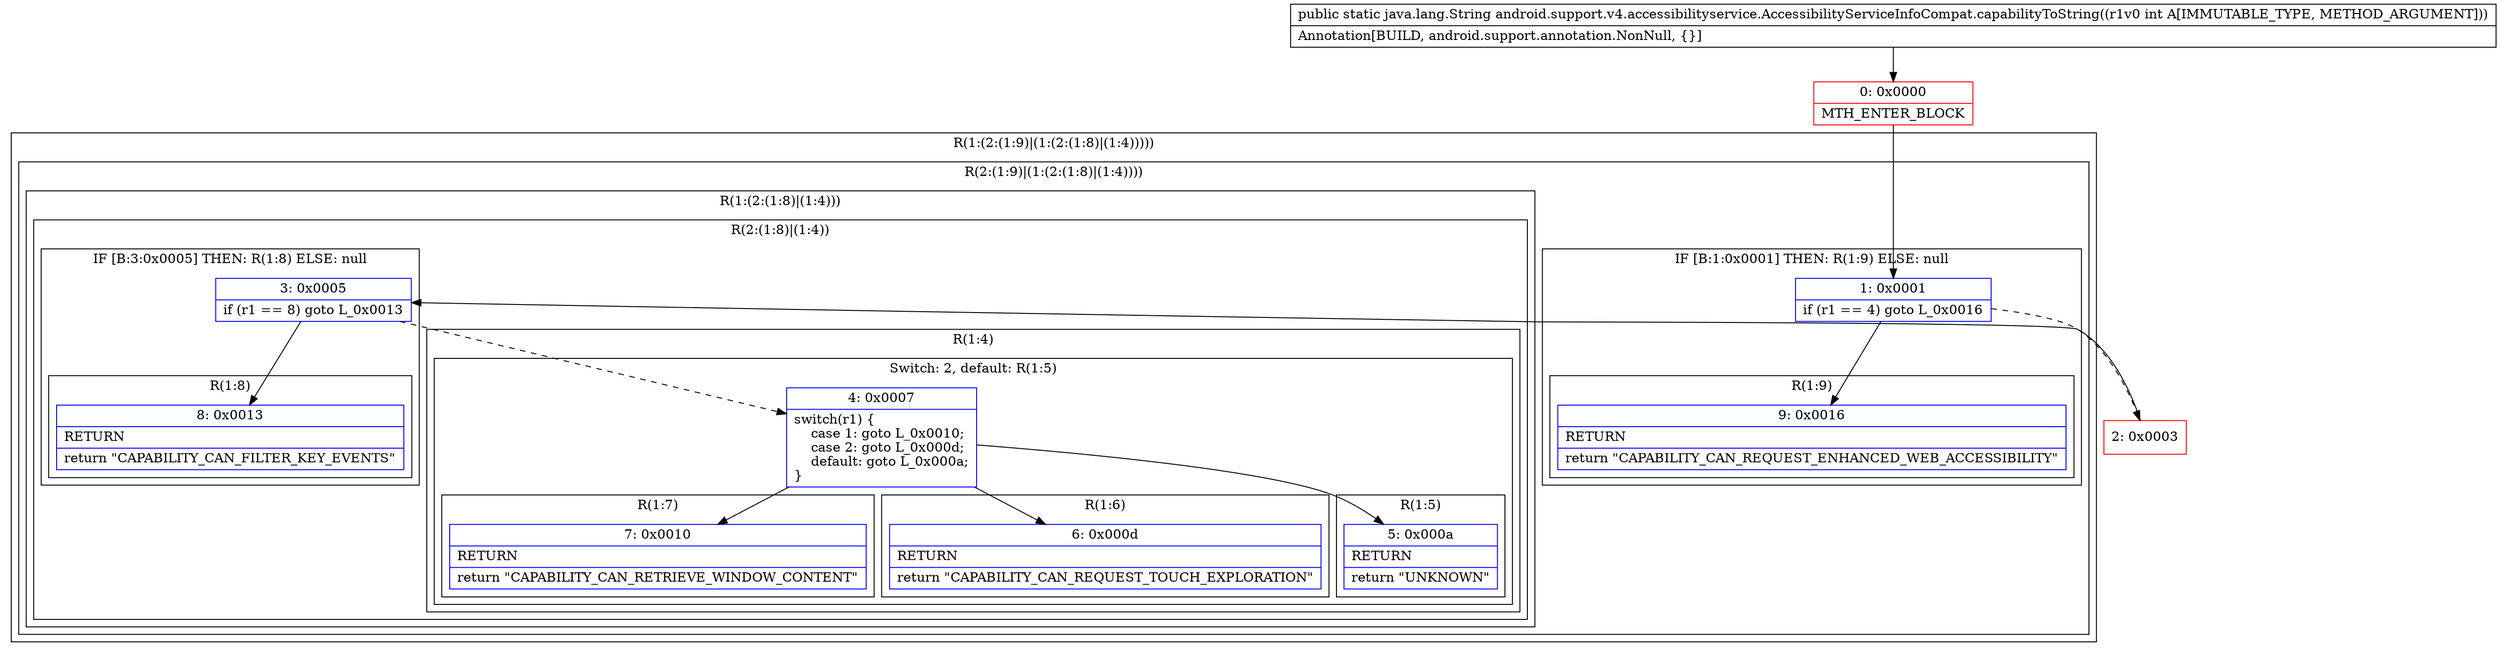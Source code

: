 digraph "CFG forandroid.support.v4.accessibilityservice.AccessibilityServiceInfoCompat.capabilityToString(I)Ljava\/lang\/String;" {
subgraph cluster_Region_826645442 {
label = "R(1:(2:(1:9)|(1:(2:(1:8)|(1:4)))))";
node [shape=record,color=blue];
subgraph cluster_Region_1418906583 {
label = "R(2:(1:9)|(1:(2:(1:8)|(1:4))))";
node [shape=record,color=blue];
subgraph cluster_IfRegion_846452057 {
label = "IF [B:1:0x0001] THEN: R(1:9) ELSE: null";
node [shape=record,color=blue];
Node_1 [shape=record,label="{1\:\ 0x0001|if (r1 == 4) goto L_0x0016\l}"];
subgraph cluster_Region_1878790407 {
label = "R(1:9)";
node [shape=record,color=blue];
Node_9 [shape=record,label="{9\:\ 0x0016|RETURN\l|return \"CAPABILITY_CAN_REQUEST_ENHANCED_WEB_ACCESSIBILITY\"\l}"];
}
}
subgraph cluster_Region_1920605361 {
label = "R(1:(2:(1:8)|(1:4)))";
node [shape=record,color=blue];
subgraph cluster_Region_821345626 {
label = "R(2:(1:8)|(1:4))";
node [shape=record,color=blue];
subgraph cluster_IfRegion_469856000 {
label = "IF [B:3:0x0005] THEN: R(1:8) ELSE: null";
node [shape=record,color=blue];
Node_3 [shape=record,label="{3\:\ 0x0005|if (r1 == 8) goto L_0x0013\l}"];
subgraph cluster_Region_326771118 {
label = "R(1:8)";
node [shape=record,color=blue];
Node_8 [shape=record,label="{8\:\ 0x0013|RETURN\l|return \"CAPABILITY_CAN_FILTER_KEY_EVENTS\"\l}"];
}
}
subgraph cluster_Region_835139812 {
label = "R(1:4)";
node [shape=record,color=blue];
subgraph cluster_SwitchRegion_617373163 {
label = "Switch: 2, default: R(1:5)";
node [shape=record,color=blue];
Node_4 [shape=record,label="{4\:\ 0x0007|switch(r1) \{\l    case 1: goto L_0x0010;\l    case 2: goto L_0x000d;\l    default: goto L_0x000a;\l\}\l}"];
subgraph cluster_Region_857890589 {
label = "R(1:7)";
node [shape=record,color=blue];
Node_7 [shape=record,label="{7\:\ 0x0010|RETURN\l|return \"CAPABILITY_CAN_RETRIEVE_WINDOW_CONTENT\"\l}"];
}
subgraph cluster_Region_1897365382 {
label = "R(1:6)";
node [shape=record,color=blue];
Node_6 [shape=record,label="{6\:\ 0x000d|RETURN\l|return \"CAPABILITY_CAN_REQUEST_TOUCH_EXPLORATION\"\l}"];
}
subgraph cluster_Region_2040490328 {
label = "R(1:5)";
node [shape=record,color=blue];
Node_5 [shape=record,label="{5\:\ 0x000a|RETURN\l|return \"UNKNOWN\"\l}"];
}
}
}
}
}
}
}
Node_0 [shape=record,color=red,label="{0\:\ 0x0000|MTH_ENTER_BLOCK\l}"];
Node_2 [shape=record,color=red,label="{2\:\ 0x0003}"];
MethodNode[shape=record,label="{public static java.lang.String android.support.v4.accessibilityservice.AccessibilityServiceInfoCompat.capabilityToString((r1v0 int A[IMMUTABLE_TYPE, METHOD_ARGUMENT]))  | Annotation[BUILD, android.support.annotation.NonNull, \{\}]\l}"];
MethodNode -> Node_0;
Node_1 -> Node_2[style=dashed];
Node_1 -> Node_9;
Node_3 -> Node_4[style=dashed];
Node_3 -> Node_8;
Node_4 -> Node_5;
Node_4 -> Node_6;
Node_4 -> Node_7;
Node_0 -> Node_1;
Node_2 -> Node_3;
}

